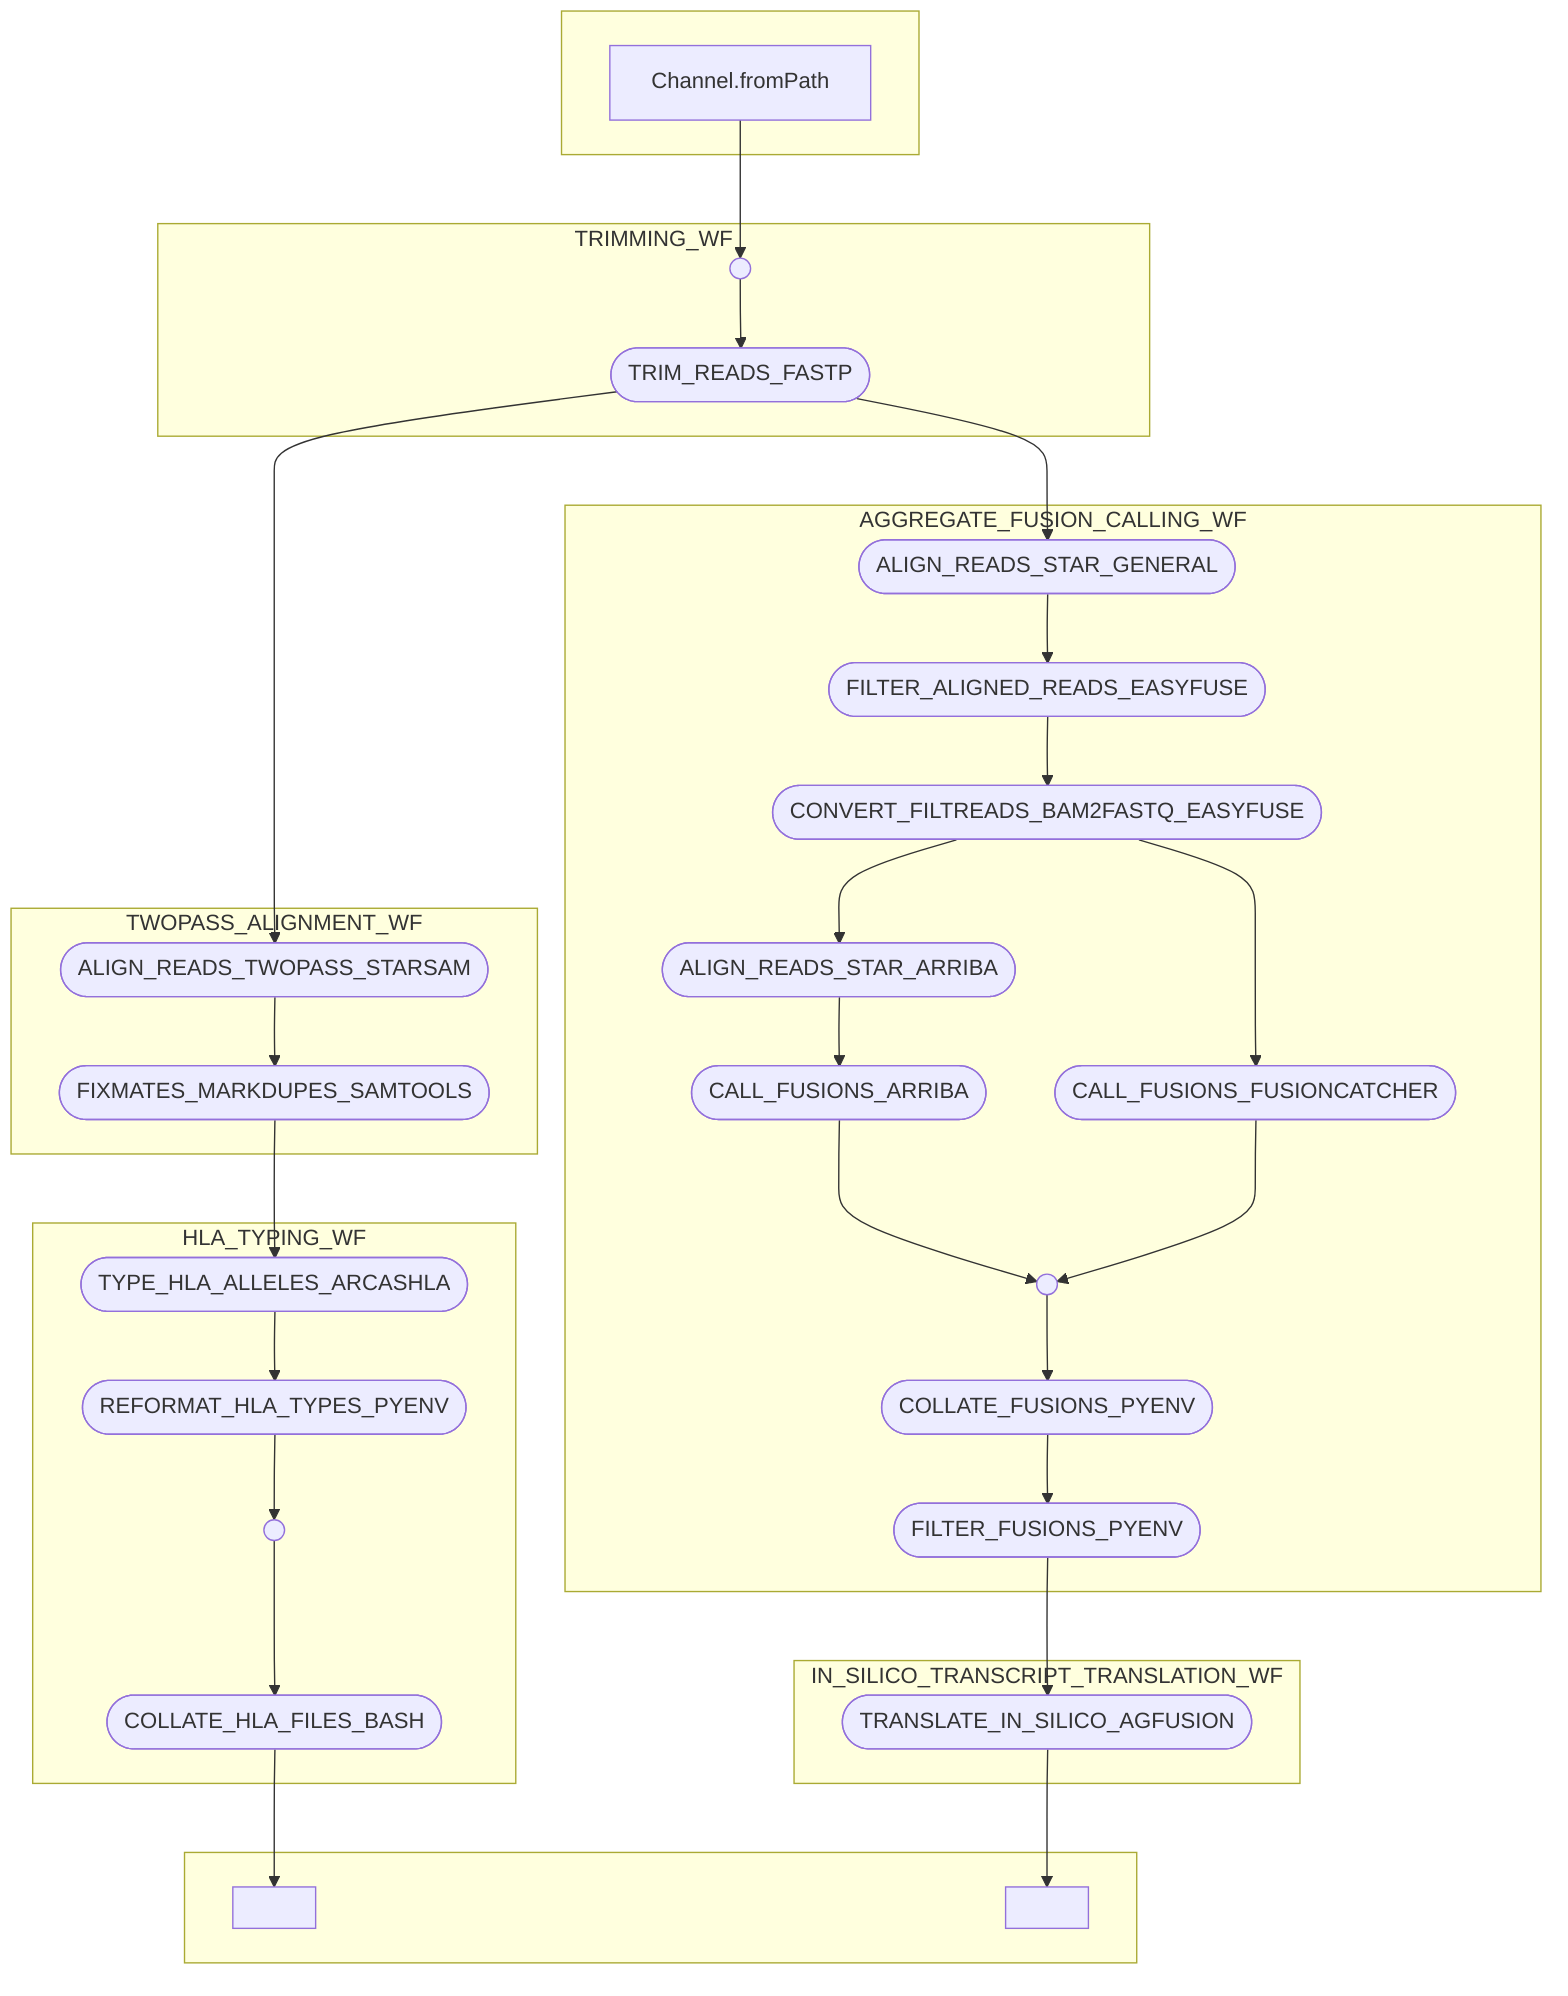 flowchart TB
    subgraph " "
    v0["Channel.fromPath"]
    end
    subgraph TRIMMING_WF
    v4([TRIM_READS_FASTP])
    v1(( ))
    end
    subgraph TWOPASS_ALIGNMENT_WF
    v5([ALIGN_READS_TWOPASS_STARSAM])
    v6([FIXMATES_MARKDUPES_SAMTOOLS])
    end
    subgraph HLA_TYPING_WF
    v7([TYPE_HLA_ALLELES_ARCASHLA])
    v8([REFORMAT_HLA_TYPES_PYENV])
    v10([COLLATE_HLA_FILES_BASH])
    v9(( ))
    end
    subgraph " "
    v11[" "]
    v22[" "]
    end
    subgraph AGGREGATE_FUSION_CALLING_WF
    v12([ALIGN_READS_STAR_GENERAL])
    v13([FILTER_ALIGNED_READS_EASYFUSE])
    v14([CONVERT_FILTREADS_BAM2FASTQ_EASYFUSE])
    v15([ALIGN_READS_STAR_ARRIBA])
    v16([CALL_FUSIONS_ARRIBA])
    v17([CALL_FUSIONS_FUSIONCATCHER])
    v19([COLLATE_FUSIONS_PYENV])
    v20([FILTER_FUSIONS_PYENV])
    v18(( ))
    end
    subgraph IN_SILICO_TRANSCRIPT_TRANSLATION_WF
    v21([TRANSLATE_IN_SILICO_AGFUSION])
    end
    v0 --> v1
    v1 --> v4
    v4 --> v5
    v4 --> v12
    v5 --> v6
    v6 --> v7
    v7 --> v8
    v8 --> v9
    v9 --> v10
    v10 --> v11
    v12 --> v13
    v13 --> v14
    v14 --> v15
    v14 --> v17
    v15 --> v16
    v16 --> v18
    v17 --> v18
    v18 --> v19
    v19 --> v20
    v20 --> v21
    v21 --> v22